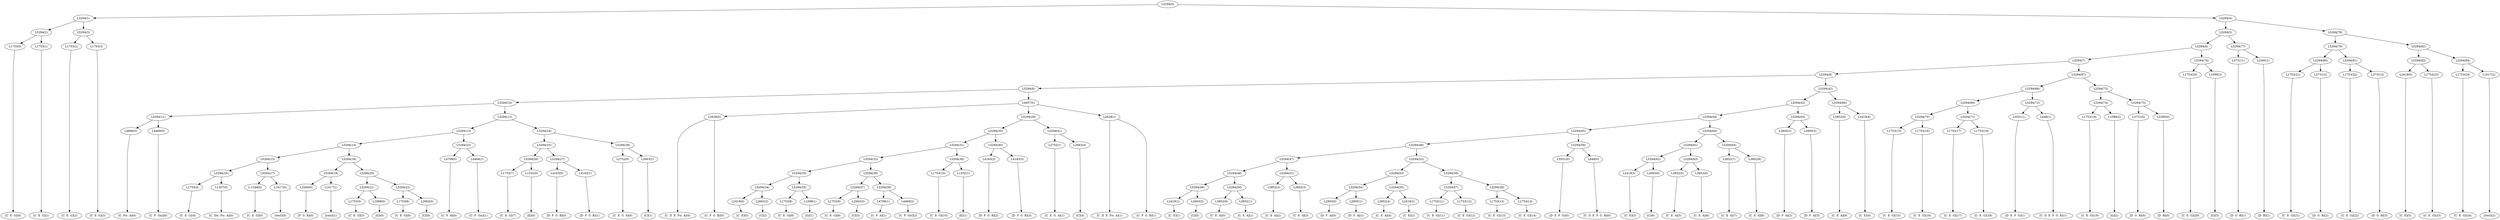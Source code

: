 digraph sample{
"L1753(0)"->"[C  E  G](0)"
"L1753(1)"->"[C  E  G](1)"
"L5294(2)"->"L1753(0)"
"L5294(2)"->"L1753(1)"
"L1753(2)"->"[C  E  G](2)"
"L1753(3)"->"[C  E  G](3)"
"L5294(3)"->"L1753(2)"
"L5294(3)"->"L1753(3)"
"L5294(1)"->"L5294(2)"
"L5294(1)"->"L5294(3)"
"L4886(0)"->"[C  Fis  A](0)"
"L4469(0)"->"[C  F  Gis](0)"
"L5294(11)"->"L4886(0)"
"L5294(11)"->"L4469(0)"
"L1753(4)"->"[C  E  G](4)"
"L1307(0)"->"[C  Dis  Fis  A](0)"
"L5294(16)"->"L1753(4)"
"L5294(16)"->"L1307(0)"
"L-1348(0)"->"[C  D  G](0)"
"L1617(0)"->"[rest](0)"
"L5294(17)"->"L-1348(0)"
"L5294(17)"->"L1617(0)"
"L5294(15)"->"L5294(16)"
"L5294(15)"->"L5294(17)"
"L3260(0)"->"[F  G  B](0)"
"L1617(1)"->"[rest](1)"
"L5294(19)"->"L3260(0)"
"L5294(19)"->"L1617(1)"
"L1753(5)"->"[C  E  G](5)"
"L1099(0)"->"[G](0)"
"L5294(21)"->"L1753(5)"
"L5294(21)"->"L1099(0)"
"L1753(6)"->"[C  E  G](6)"
"L2663(0)"->"[C](0)"
"L5294(22)"->"L1753(6)"
"L5294(22)"->"L2663(0)"
"L5294(20)"->"L5294(21)"
"L5294(20)"->"L5294(22)"
"L5294(18)"->"L5294(19)"
"L5294(18)"->"L5294(20)"
"L5294(14)"->"L5294(15)"
"L5294(14)"->"L5294(18)"
"L4708(0)"->"[C  F  A](0)"
"L4469(1)"->"[C  F  Gis](1)"
"L5294(23)"->"L4708(0)"
"L5294(23)"->"L4469(1)"
"L5294(13)"->"L5294(14)"
"L5294(13)"->"L5294(23)"
"L1753(7)"->"[C  E  G](7)"
"L1532(0)"->"[E](0)"
"L5294(26)"->"L1753(7)"
"L5294(26)"->"L1532(0)"
"L4163(0)"->"[D  F  G  B](0)"
"L4163(1)"->"[D  F  G  B](1)"
"L5294(27)"->"L4163(0)"
"L5294(27)"->"L4163(1)"
"L5294(25)"->"L5294(26)"
"L5294(25)"->"L5294(27)"
"L2752(0)"->"[C  E  G  A](0)"
"L2663(1)"->"[C](1)"
"L5294(28)"->"L2752(0)"
"L5294(28)"->"L2663(1)"
"L5294(24)"->"L5294(25)"
"L5294(24)"->"L5294(28)"
"L5294(12)"->"L5294(13)"
"L5294(12)"->"L5294(24)"
"L5294(10)"->"L5294(11)"
"L5294(10)"->"L5294(12)"
"L2628(0)"->"[C  D  E  Fis  A](0)"
"L2628(0)"->"[C  F  G  B](0)"
"L2419(0)"->"[C  E](0)"
"L2663(2)"->"[C](2)"
"L5294(34)"->"L2419(0)"
"L5294(34)"->"L2663(2)"
"L1753(8)"->"[C  E  G](8)"
"L1099(1)"->"[G](1)"
"L5294(35)"->"L1753(8)"
"L5294(35)"->"L1099(1)"
"L5294(33)"->"L5294(34)"
"L5294(33)"->"L5294(35)"
"L1753(9)"->"[C  E  G](9)"
"L2663(3)"->"[C](3)"
"L5294(37)"->"L1753(9)"
"L5294(37)"->"L2663(3)"
"L4708(1)"->"[C  F  A](1)"
"L4469(2)"->"[C  F  Gis](2)"
"L5294(38)"->"L4708(1)"
"L5294(38)"->"L4469(2)"
"L5294(36)"->"L5294(37)"
"L5294(36)"->"L5294(38)"
"L5294(32)"->"L5294(33)"
"L5294(32)"->"L5294(36)"
"L1753(10)"->"[C  E  G](10)"
"L1532(1)"->"[E](1)"
"L5294(39)"->"L1753(10)"
"L5294(39)"->"L1532(1)"
"L5294(31)"->"L5294(32)"
"L5294(31)"->"L5294(39)"
"L4163(2)"->"[D  F  G  B](2)"
"L4163(3)"->"[D  F  G  B](3)"
"L5294(40)"->"L4163(2)"
"L5294(40)"->"L4163(3)"
"L5294(30)"->"L5294(31)"
"L5294(30)"->"L5294(40)"
"L2752(1)"->"[C  E  G  A](1)"
"L2663(4)"->"[C](4)"
"L5294(41)"->"L2752(1)"
"L5294(41)"->"L2663(4)"
"L5294(29)"->"L5294(30)"
"L5294(29)"->"L5294(41)"
"L2628(1)"->"[C  D  E  Fis  A](1)"
"L2628(1)"->"[C  F  G  B](1)"
"L4957(0)"->"L2628(0)"
"L4957(0)"->"L5294(29)"
"L4957(0)"->"L2628(1)"
"L5294(9)"->"L5294(10)"
"L5294(9)"->"L4957(0)"
"L2419(1)"->"[C  E](1)"
"L2663(5)"->"[C](5)"
"L5294(49)"->"L2419(1)"
"L5294(49)"->"L2663(5)"
"L3852(0)"->"[C  E  A](0)"
"L3852(1)"->"[C  E  A](1)"
"L5294(50)"->"L3852(0)"
"L5294(50)"->"L3852(1)"
"L5294(48)"->"L5294(49)"
"L5294(48)"->"L5294(50)"
"L3852(2)"->"[C  E  A](2)"
"L3852(3)"->"[C  E  A](3)"
"L5294(51)"->"L3852(2)"
"L5294(51)"->"L3852(3)"
"L5294(47)"->"L5294(48)"
"L5294(47)"->"L5294(51)"
"L2805(0)"->"[D  F  A](0)"
"L2805(1)"->"[D  F  A](1)"
"L5294(54)"->"L2805(0)"
"L5294(54)"->"L2805(1)"
"L3852(4)"->"[C  E  A](4)"
"L2419(2)"->"[C  E](2)"
"L5294(55)"->"L3852(4)"
"L5294(55)"->"L2419(2)"
"L5294(53)"->"L5294(54)"
"L5294(53)"->"L5294(55)"
"L1753(11)"->"[C  E  G](11)"
"L1753(12)"->"[C  E  G](12)"
"L5294(57)"->"L1753(11)"
"L5294(57)"->"L1753(12)"
"L1753(13)"->"[C  E  G](13)"
"L1753(14)"->"[C  E  G](14)"
"L5294(58)"->"L1753(13)"
"L5294(58)"->"L1753(14)"
"L5294(56)"->"L5294(57)"
"L5294(56)"->"L5294(58)"
"L5294(52)"->"L5294(53)"
"L5294(52)"->"L5294(56)"
"L5294(46)"->"L5294(47)"
"L5294(46)"->"L5294(52)"
"L3551(0)"->"[D  E  F  G](0)"
"L448(0)"->"[C  D  E  F  G  B](0)"
"L5294(59)"->"L3551(0)"
"L5294(59)"->"L448(0)"
"L5294(45)"->"L5294(46)"
"L5294(45)"->"L5294(59)"
"L2419(3)"->"[C  E](3)"
"L2663(6)"->"[C](6)"
"L5294(62)"->"L2419(3)"
"L5294(62)"->"L2663(6)"
"L3852(5)"->"[C  E  A](5)"
"L3852(6)"->"[C  E  A](6)"
"L5294(63)"->"L3852(5)"
"L5294(63)"->"L3852(6)"
"L5294(61)"->"L5294(62)"
"L5294(61)"->"L5294(63)"
"L3852(7)"->"[C  E  A](7)"
"L3852(8)"->"[C  E  A](8)"
"L5294(64)"->"L3852(7)"
"L5294(64)"->"L3852(8)"
"L5294(60)"->"L5294(61)"
"L5294(60)"->"L5294(64)"
"L5294(44)"->"L5294(45)"
"L5294(44)"->"L5294(60)"
"L2805(2)"->"[D  F  A](2)"
"L2805(3)"->"[D  F  A](3)"
"L5294(65)"->"L2805(2)"
"L5294(65)"->"L2805(3)"
"L5294(43)"->"L5294(44)"
"L5294(43)"->"L5294(65)"
"L3852(9)"->"[C  E  A](9)"
"L2419(4)"->"[C  E](4)"
"L5294(66)"->"L3852(9)"
"L5294(66)"->"L2419(4)"
"L5294(42)"->"L5294(43)"
"L5294(42)"->"L5294(66)"
"L5294(8)"->"L5294(9)"
"L5294(8)"->"L5294(42)"
"L1753(15)"->"[C  E  G](15)"
"L1753(16)"->"[C  E  G](16)"
"L5294(70)"->"L1753(15)"
"L5294(70)"->"L1753(16)"
"L1753(17)"->"[C  E  G](17)"
"L1753(18)"->"[C  E  G](18)"
"L5294(71)"->"L1753(17)"
"L5294(71)"->"L1753(18)"
"L5294(69)"->"L5294(70)"
"L5294(69)"->"L5294(71)"
"L3551(1)"->"[D  E  F  G](1)"
"L448(1)"->"[C  D  E  F  G  B](1)"
"L5294(72)"->"L3551(1)"
"L5294(72)"->"L448(1)"
"L5294(68)"->"L5294(69)"
"L5294(68)"->"L5294(72)"
"L1753(19)"->"[C  E  G](19)"
"L1099(2)"->"[G](2)"
"L5294(74)"->"L1753(19)"
"L5294(74)"->"L1099(2)"
"L3731(0)"->"[D  G  B](0)"
"L2285(0)"->"[D  B](0)"
"L5294(75)"->"L3731(0)"
"L5294(75)"->"L2285(0)"
"L5294(73)"->"L5294(74)"
"L5294(73)"->"L5294(75)"
"L5294(67)"->"L5294(68)"
"L5294(67)"->"L5294(73)"
"L5294(7)"->"L5294(8)"
"L5294(7)"->"L5294(67)"
"L1753(20)"->"[C  E  G](20)"
"L1099(3)"->"[G](3)"
"L5294(76)"->"L1753(20)"
"L5294(76)"->"L1099(3)"
"L5294(6)"->"L5294(7)"
"L5294(6)"->"L5294(76)"
"L3731(1)"->"[D  G  B](1)"
"L2285(1)"->"[D  B](1)"
"L5294(77)"->"L3731(1)"
"L5294(77)"->"L2285(1)"
"L5294(5)"->"L5294(6)"
"L5294(5)"->"L5294(77)"
"L1753(21)"->"[C  E  G](21)"
"L3731(2)"->"[D  G  B](2)"
"L5294(80)"->"L1753(21)"
"L5294(80)"->"L3731(2)"
"L1753(22)"->"[C  E  G](22)"
"L3731(3)"->"[D  G  B](3)"
"L5294(81)"->"L1753(22)"
"L5294(81)"->"L3731(3)"
"L5294(79)"->"L5294(80)"
"L5294(79)"->"L5294(81)"
"L2419(5)"->"[C  E](5)"
"L1753(23)"->"[C  E  G](23)"
"L5294(83)"->"L2419(5)"
"L5294(83)"->"L1753(23)"
"L1753(24)"->"[C  E  G](24)"
"L1617(2)"->"[rest](2)"
"L5294(84)"->"L1753(24)"
"L5294(84)"->"L1617(2)"
"L5294(82)"->"L5294(83)"
"L5294(82)"->"L5294(84)"
"L5294(78)"->"L5294(79)"
"L5294(78)"->"L5294(82)"
"L5294(4)"->"L5294(5)"
"L5294(4)"->"L5294(78)"
"L5294(0)"->"L5294(1)"
"L5294(0)"->"L5294(4)"
{rank = min; "L5294(0)"}
{rank = same; "L5294(1)"; "L5294(4)";}
{rank = same; "L5294(2)"; "L5294(3)"; "L5294(5)"; "L5294(78)";}
{rank = same; "L1753(0)"; "L1753(1)"; "L1753(2)"; "L1753(3)"; "L5294(6)"; "L5294(77)"; "L5294(79)"; "L5294(82)";}
{rank = same; "L5294(7)"; "L5294(76)"; "L3731(1)"; "L2285(1)"; "L5294(80)"; "L5294(81)"; "L5294(83)"; "L5294(84)";}
{rank = same; "L5294(8)"; "L5294(67)"; "L1753(20)"; "L1099(3)"; "L1753(21)"; "L3731(2)"; "L1753(22)"; "L3731(3)"; "L2419(5)"; "L1753(23)"; "L1753(24)"; "L1617(2)";}
{rank = same; "L5294(9)"; "L5294(42)"; "L5294(68)"; "L5294(73)";}
{rank = same; "L5294(10)"; "L4957(0)"; "L5294(43)"; "L5294(66)"; "L5294(69)"; "L5294(72)"; "L5294(74)"; "L5294(75)";}
{rank = same; "L5294(11)"; "L5294(12)"; "L2628(0)"; "L5294(29)"; "L2628(1)"; "L5294(44)"; "L5294(65)"; "L3852(9)"; "L2419(4)"; "L5294(70)"; "L5294(71)"; "L3551(1)"; "L448(1)"; "L1753(19)"; "L1099(2)"; "L3731(0)"; "L2285(0)";}
{rank = same; "L4886(0)"; "L4469(0)"; "L5294(13)"; "L5294(24)"; "L5294(30)"; "L5294(41)"; "L5294(45)"; "L5294(60)"; "L2805(2)"; "L2805(3)"; "L1753(15)"; "L1753(16)"; "L1753(17)"; "L1753(18)";}
{rank = same; "L5294(14)"; "L5294(23)"; "L5294(25)"; "L5294(28)"; "L5294(31)"; "L5294(40)"; "L2752(1)"; "L2663(4)"; "L5294(46)"; "L5294(59)"; "L5294(61)"; "L5294(64)";}
{rank = same; "L5294(15)"; "L5294(18)"; "L4708(0)"; "L4469(1)"; "L5294(26)"; "L5294(27)"; "L2752(0)"; "L2663(1)"; "L5294(32)"; "L5294(39)"; "L4163(2)"; "L4163(3)"; "L5294(47)"; "L5294(52)"; "L3551(0)"; "L448(0)"; "L5294(62)"; "L5294(63)"; "L3852(7)"; "L3852(8)";}
{rank = same; "L5294(16)"; "L5294(17)"; "L5294(19)"; "L5294(20)"; "L1753(7)"; "L1532(0)"; "L4163(0)"; "L4163(1)"; "L5294(33)"; "L5294(36)"; "L1753(10)"; "L1532(1)"; "L5294(48)"; "L5294(51)"; "L5294(53)"; "L5294(56)"; "L2419(3)"; "L2663(6)"; "L3852(5)"; "L3852(6)";}
{rank = same; "L1753(4)"; "L1307(0)"; "L-1348(0)"; "L1617(0)"; "L3260(0)"; "L1617(1)"; "L5294(21)"; "L5294(22)"; "L5294(34)"; "L5294(35)"; "L5294(37)"; "L5294(38)"; "L5294(49)"; "L5294(50)"; "L3852(2)"; "L3852(3)"; "L5294(54)"; "L5294(55)"; "L5294(57)"; "L5294(58)";}
{rank = same; "L1753(5)"; "L1099(0)"; "L1753(6)"; "L2663(0)"; "L2419(0)"; "L2663(2)"; "L1753(8)"; "L1099(1)"; "L1753(9)"; "L2663(3)"; "L4708(1)"; "L4469(2)"; "L2419(1)"; "L2663(5)"; "L3852(0)"; "L3852(1)"; "L2805(0)"; "L2805(1)"; "L3852(4)"; "L2419(2)"; "L1753(11)"; "L1753(12)"; "L1753(13)"; "L1753(14)";}
{rank = max; "[C  D  E  F  G  B](0)"; "[C  D  E  F  G  B](1)"; "[C  D  E  Fis  A](0)"; "[C  D  E  Fis  A](1)"; "[C  D  G](0)"; "[C  Dis  Fis  A](0)"; "[C  E  A](0)"; "[C  E  A](1)"; "[C  E  A](2)"; "[C  E  A](3)"; "[C  E  A](4)"; "[C  E  A](5)"; "[C  E  A](6)"; "[C  E  A](7)"; "[C  E  A](8)"; "[C  E  A](9)"; "[C  E  G  A](0)"; "[C  E  G  A](1)"; "[C  E  G](0)"; "[C  E  G](1)"; "[C  E  G](10)"; "[C  E  G](11)"; "[C  E  G](12)"; "[C  E  G](13)"; "[C  E  G](14)"; "[C  E  G](15)"; "[C  E  G](16)"; "[C  E  G](17)"; "[C  E  G](18)"; "[C  E  G](19)"; "[C  E  G](2)"; "[C  E  G](20)"; "[C  E  G](21)"; "[C  E  G](22)"; "[C  E  G](23)"; "[C  E  G](24)"; "[C  E  G](3)"; "[C  E  G](4)"; "[C  E  G](5)"; "[C  E  G](6)"; "[C  E  G](7)"; "[C  E  G](8)"; "[C  E  G](9)"; "[C  E](0)"; "[C  E](1)"; "[C  E](2)"; "[C  E](3)"; "[C  E](4)"; "[C  E](5)"; "[C  F  A](0)"; "[C  F  A](1)"; "[C  F  G  B](0)"; "[C  F  G  B](1)"; "[C  F  Gis](0)"; "[C  F  Gis](1)"; "[C  F  Gis](2)"; "[C  Fis  A](0)"; "[C](0)"; "[C](1)"; "[C](2)"; "[C](3)"; "[C](4)"; "[C](5)"; "[C](6)"; "[D  B](0)"; "[D  B](1)"; "[D  E  F  G](0)"; "[D  E  F  G](1)"; "[D  F  A](0)"; "[D  F  A](1)"; "[D  F  A](2)"; "[D  F  A](3)"; "[D  F  G  B](0)"; "[D  F  G  B](1)"; "[D  F  G  B](2)"; "[D  F  G  B](3)"; "[D  G  B](0)"; "[D  G  B](1)"; "[D  G  B](2)"; "[D  G  B](3)"; "[E](0)"; "[E](1)"; "[F  G  B](0)"; "[G](0)"; "[G](1)"; "[G](2)"; "[G](3)"; "[rest](0)"; "[rest](1)"; "[rest](2)";}
}